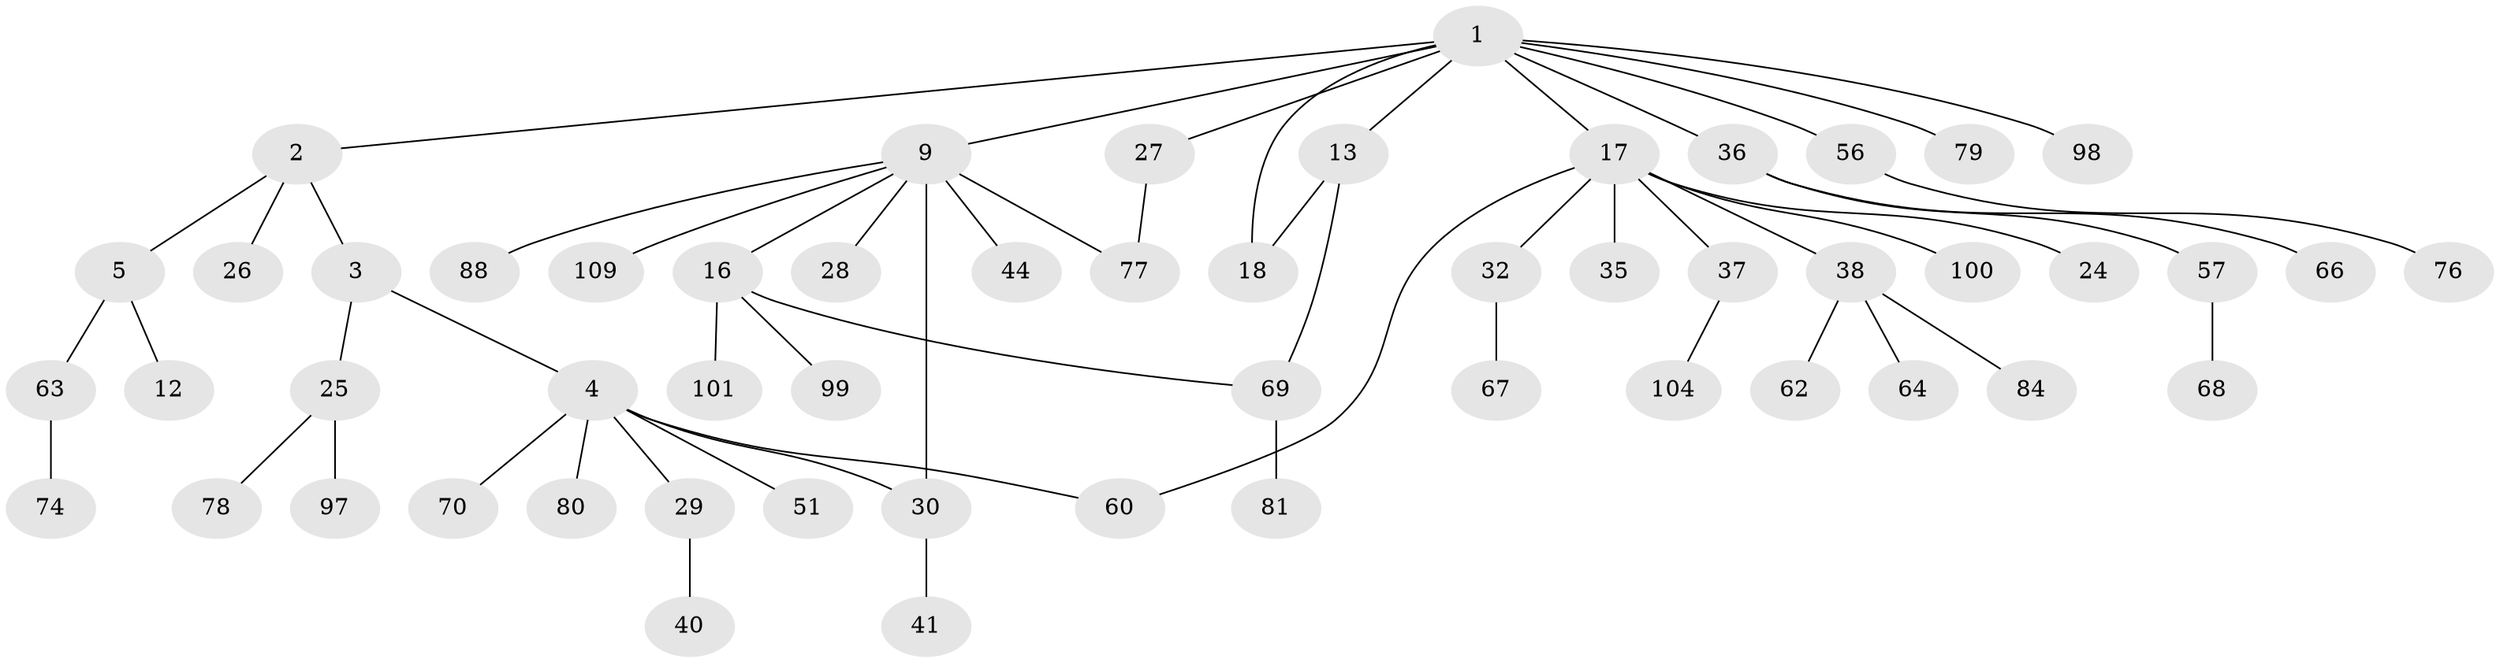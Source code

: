 // original degree distribution, {6: 0.01834862385321101, 4: 0.06422018348623854, 3: 0.12844036697247707, 5: 0.07339449541284404, 2: 0.3119266055045872, 1: 0.4036697247706422}
// Generated by graph-tools (version 1.1) at 2025/13/03/09/25 04:13:38]
// undirected, 54 vertices, 58 edges
graph export_dot {
graph [start="1"]
  node [color=gray90,style=filled];
  1 [super="+6"];
  2;
  3;
  4 [super="+72+8"];
  5;
  9 [super="+11+89+10+48"];
  12 [super="+15"];
  13 [super="+14"];
  16 [super="+23"];
  17 [super="+20+21+19"];
  18 [super="+33"];
  24 [super="+43+75+59"];
  25 [super="+87+52"];
  26 [super="+46"];
  27 [super="+106+50"];
  28 [super="+90"];
  29;
  30 [super="+65"];
  32;
  35 [super="+61"];
  36 [super="+42+103"];
  37 [super="+86+53"];
  38 [super="+71+54"];
  40;
  41;
  44;
  51;
  56;
  57;
  60 [super="+92"];
  62;
  63;
  64;
  66;
  67;
  68;
  69;
  70;
  74;
  76;
  77;
  78;
  79 [super="+82"];
  80;
  81;
  84;
  88;
  97 [super="+105"];
  98;
  99;
  100;
  101;
  104;
  109;
  1 -- 2;
  1 -- 17 [weight=2];
  1 -- 36;
  1 -- 98;
  1 -- 56;
  1 -- 9 [weight=2];
  1 -- 27;
  1 -- 13;
  1 -- 79;
  1 -- 18;
  2 -- 3;
  2 -- 5;
  2 -- 26;
  3 -- 4;
  3 -- 25;
  4 -- 70;
  4 -- 80;
  4 -- 51;
  4 -- 60;
  4 -- 29;
  4 -- 30;
  5 -- 12;
  5 -- 63;
  9 -- 16;
  9 -- 28;
  9 -- 88;
  9 -- 44;
  9 -- 30;
  9 -- 77;
  9 -- 109;
  13 -- 18;
  13 -- 69;
  16 -- 99;
  16 -- 101;
  16 -- 69;
  17 -- 35;
  17 -- 100;
  17 -- 37 [weight=2];
  17 -- 38;
  17 -- 24;
  17 -- 60;
  17 -- 32;
  25 -- 97;
  25 -- 78;
  27 -- 77;
  29 -- 40;
  30 -- 41;
  32 -- 67;
  36 -- 57;
  36 -- 66;
  37 -- 104;
  38 -- 64;
  38 -- 84;
  38 -- 62;
  56 -- 76;
  57 -- 68;
  63 -- 74;
  69 -- 81;
}
